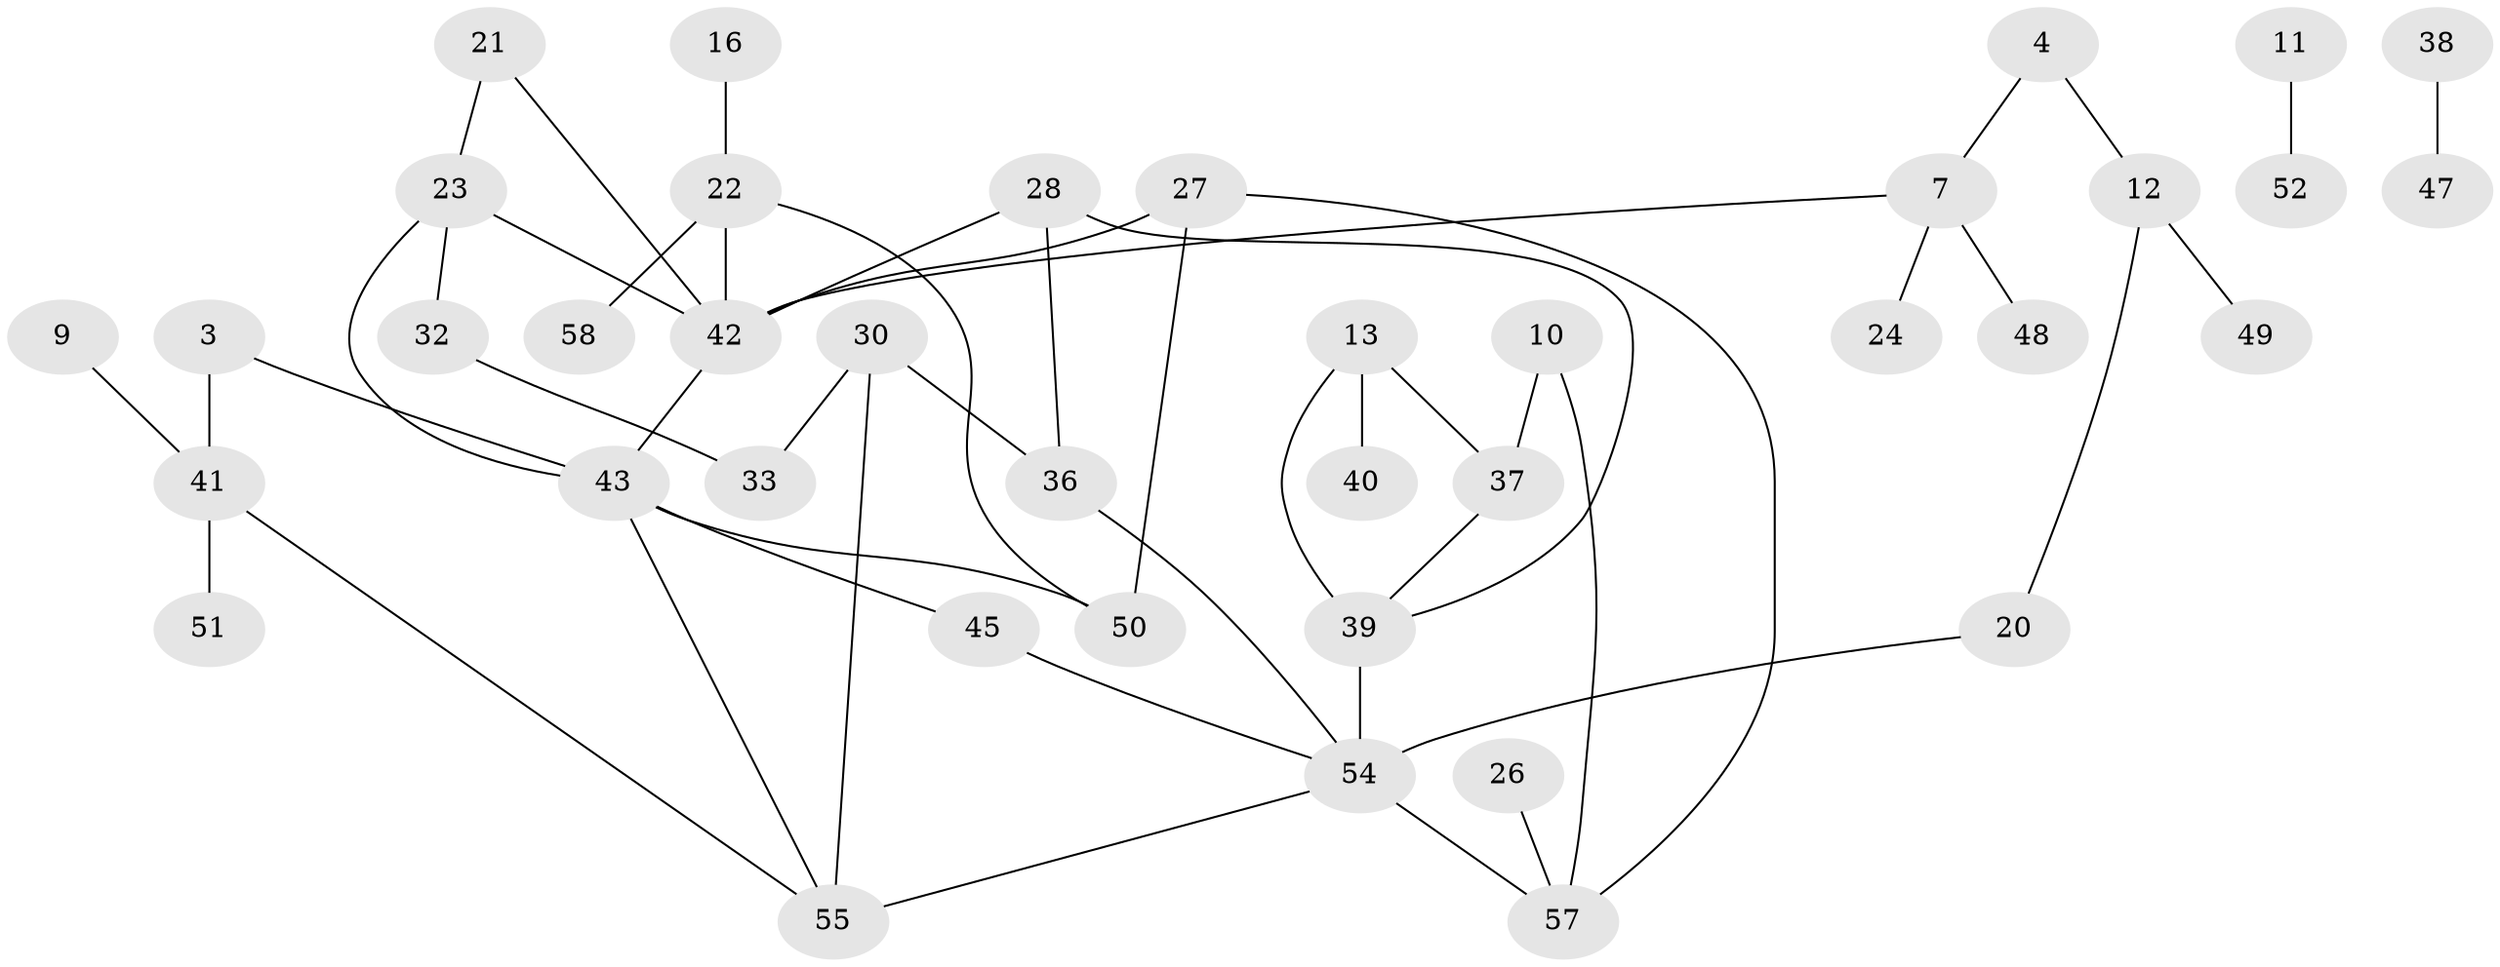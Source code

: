 // original degree distribution, {3: 0.20869565217391303, 0: 0.1391304347826087, 2: 0.25217391304347825, 4: 0.06956521739130435, 1: 0.2956521739130435, 5: 0.034782608695652174}
// Generated by graph-tools (version 1.1) at 2025/35/03/04/25 23:35:51]
// undirected, 39 vertices, 50 edges
graph export_dot {
  node [color=gray90,style=filled];
  3;
  4;
  7;
  9;
  10;
  11;
  12;
  13;
  16;
  20;
  21;
  22;
  23;
  24;
  26;
  27;
  28;
  30;
  32;
  33;
  36;
  37;
  38;
  39;
  40;
  41;
  42;
  43;
  45;
  47;
  48;
  49;
  50;
  51;
  52;
  54;
  55;
  57;
  58;
  3 -- 41 [weight=1.0];
  3 -- 43 [weight=1.0];
  4 -- 7 [weight=1.0];
  4 -- 12 [weight=1.0];
  7 -- 24 [weight=1.0];
  7 -- 42 [weight=1.0];
  7 -- 48 [weight=1.0];
  9 -- 41 [weight=1.0];
  10 -- 37 [weight=1.0];
  10 -- 57 [weight=1.0];
  11 -- 52 [weight=1.0];
  12 -- 20 [weight=1.0];
  12 -- 49 [weight=1.0];
  13 -- 37 [weight=1.0];
  13 -- 39 [weight=1.0];
  13 -- 40 [weight=1.0];
  16 -- 22 [weight=1.0];
  20 -- 54 [weight=1.0];
  21 -- 23 [weight=1.0];
  21 -- 42 [weight=1.0];
  22 -- 42 [weight=1.0];
  22 -- 50 [weight=1.0];
  22 -- 58 [weight=1.0];
  23 -- 32 [weight=1.0];
  23 -- 42 [weight=1.0];
  23 -- 43 [weight=1.0];
  26 -- 57 [weight=1.0];
  27 -- 42 [weight=1.0];
  27 -- 50 [weight=1.0];
  27 -- 57 [weight=1.0];
  28 -- 36 [weight=1.0];
  28 -- 39 [weight=1.0];
  28 -- 42 [weight=1.0];
  30 -- 33 [weight=1.0];
  30 -- 36 [weight=1.0];
  30 -- 55 [weight=1.0];
  32 -- 33 [weight=1.0];
  36 -- 54 [weight=1.0];
  37 -- 39 [weight=1.0];
  38 -- 47 [weight=1.0];
  39 -- 54 [weight=2.0];
  41 -- 51 [weight=1.0];
  41 -- 55 [weight=1.0];
  42 -- 43 [weight=1.0];
  43 -- 45 [weight=1.0];
  43 -- 50 [weight=1.0];
  43 -- 55 [weight=1.0];
  45 -- 54 [weight=1.0];
  54 -- 55 [weight=1.0];
  54 -- 57 [weight=1.0];
}
